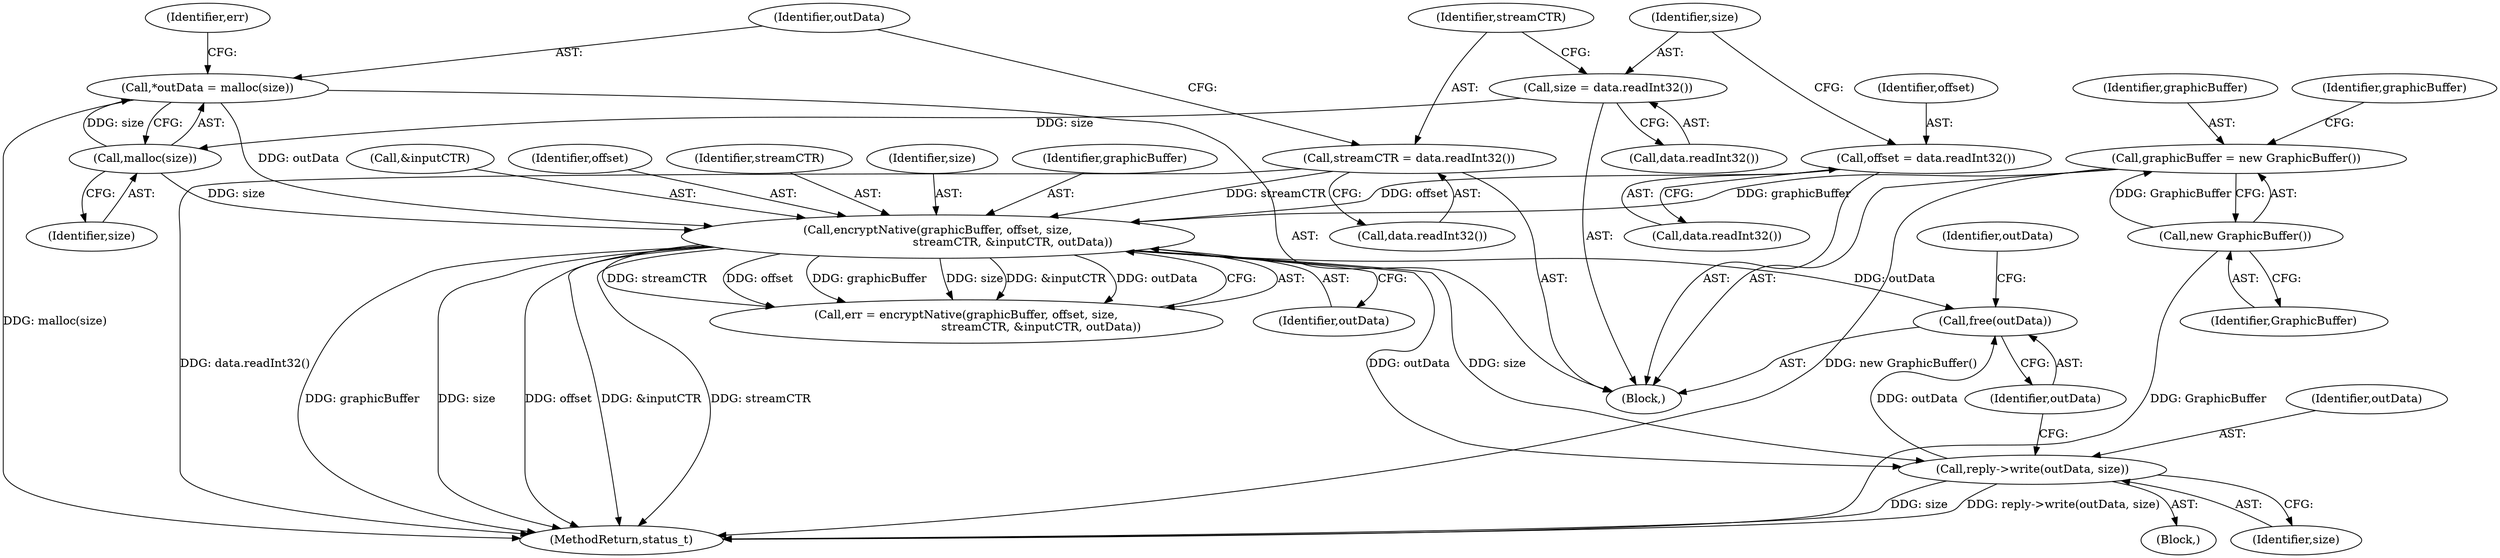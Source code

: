digraph "0_Android_c82e31a7039a03dca7b37c65b7890ba5c1e18ced@API" {
"1000306" [label="(Call,free(outData))"];
"1000303" [label="(Call,reply->write(outData, size))"];
"1000286" [label="(Call,encryptNative(graphicBuffer, offset, size,\n                                         streamCTR, &inputCTR, outData))"];
"1000258" [label="(Call,graphicBuffer = new GraphicBuffer())"];
"1000260" [label="(Call,new GraphicBuffer())"];
"1000266" [label="(Call,offset = data.readInt32())"];
"1000280" [label="(Call,malloc(size))"];
"1000270" [label="(Call,size = data.readInt32())"];
"1000274" [label="(Call,streamCTR = data.readInt32())"];
"1000278" [label="(Call,*outData = malloc(size))"];
"1000270" [label="(Call,size = data.readInt32())"];
"1000271" [label="(Identifier,size)"];
"1000266" [label="(Call,offset = data.readInt32())"];
"1000286" [label="(Call,encryptNative(graphicBuffer, offset, size,\n                                         streamCTR, &inputCTR, outData))"];
"1000268" [label="(Call,data.readInt32())"];
"1000279" [label="(Identifier,outData)"];
"1000274" [label="(Call,streamCTR = data.readInt32())"];
"1000303" [label="(Call,reply->write(outData, size))"];
"1000260" [label="(Call,new GraphicBuffer())"];
"1000304" [label="(Identifier,outData)"];
"1000285" [label="(Identifier,err)"];
"1000290" [label="(Identifier,streamCTR)"];
"1000309" [label="(Identifier,outData)"];
"1000252" [label="(Block,)"];
"1000272" [label="(Call,data.readInt32())"];
"1000275" [label="(Identifier,streamCTR)"];
"1000289" [label="(Identifier,size)"];
"1000306" [label="(Call,free(outData))"];
"1000261" [label="(Identifier,GraphicBuffer)"];
"1000307" [label="(Identifier,outData)"];
"1000305" [label="(Identifier,size)"];
"1000281" [label="(Identifier,size)"];
"1000276" [label="(Call,data.readInt32())"];
"1000287" [label="(Identifier,graphicBuffer)"];
"1000278" [label="(Call,*outData = malloc(size))"];
"1000293" [label="(Identifier,outData)"];
"1000291" [label="(Call,&inputCTR)"];
"1000259" [label="(Identifier,graphicBuffer)"];
"1000264" [label="(Identifier,graphicBuffer)"];
"1000280" [label="(Call,malloc(size))"];
"1000267" [label="(Identifier,offset)"];
"1000300" [label="(Block,)"];
"1000284" [label="(Call,err = encryptNative(graphicBuffer, offset, size,\n                                         streamCTR, &inputCTR, outData))"];
"1000401" [label="(MethodReturn,status_t)"];
"1000288" [label="(Identifier,offset)"];
"1000258" [label="(Call,graphicBuffer = new GraphicBuffer())"];
"1000306" -> "1000252"  [label="AST: "];
"1000306" -> "1000307"  [label="CFG: "];
"1000307" -> "1000306"  [label="AST: "];
"1000309" -> "1000306"  [label="CFG: "];
"1000303" -> "1000306"  [label="DDG: outData"];
"1000286" -> "1000306"  [label="DDG: outData"];
"1000303" -> "1000300"  [label="AST: "];
"1000303" -> "1000305"  [label="CFG: "];
"1000304" -> "1000303"  [label="AST: "];
"1000305" -> "1000303"  [label="AST: "];
"1000307" -> "1000303"  [label="CFG: "];
"1000303" -> "1000401"  [label="DDG: reply->write(outData, size)"];
"1000303" -> "1000401"  [label="DDG: size"];
"1000286" -> "1000303"  [label="DDG: outData"];
"1000286" -> "1000303"  [label="DDG: size"];
"1000286" -> "1000284"  [label="AST: "];
"1000286" -> "1000293"  [label="CFG: "];
"1000287" -> "1000286"  [label="AST: "];
"1000288" -> "1000286"  [label="AST: "];
"1000289" -> "1000286"  [label="AST: "];
"1000290" -> "1000286"  [label="AST: "];
"1000291" -> "1000286"  [label="AST: "];
"1000293" -> "1000286"  [label="AST: "];
"1000284" -> "1000286"  [label="CFG: "];
"1000286" -> "1000401"  [label="DDG: &inputCTR"];
"1000286" -> "1000401"  [label="DDG: streamCTR"];
"1000286" -> "1000401"  [label="DDG: graphicBuffer"];
"1000286" -> "1000401"  [label="DDG: size"];
"1000286" -> "1000401"  [label="DDG: offset"];
"1000286" -> "1000284"  [label="DDG: streamCTR"];
"1000286" -> "1000284"  [label="DDG: offset"];
"1000286" -> "1000284"  [label="DDG: graphicBuffer"];
"1000286" -> "1000284"  [label="DDG: size"];
"1000286" -> "1000284"  [label="DDG: &inputCTR"];
"1000286" -> "1000284"  [label="DDG: outData"];
"1000258" -> "1000286"  [label="DDG: graphicBuffer"];
"1000266" -> "1000286"  [label="DDG: offset"];
"1000280" -> "1000286"  [label="DDG: size"];
"1000274" -> "1000286"  [label="DDG: streamCTR"];
"1000278" -> "1000286"  [label="DDG: outData"];
"1000258" -> "1000252"  [label="AST: "];
"1000258" -> "1000260"  [label="CFG: "];
"1000259" -> "1000258"  [label="AST: "];
"1000260" -> "1000258"  [label="AST: "];
"1000264" -> "1000258"  [label="CFG: "];
"1000258" -> "1000401"  [label="DDG: new GraphicBuffer()"];
"1000260" -> "1000258"  [label="DDG: GraphicBuffer"];
"1000260" -> "1000261"  [label="CFG: "];
"1000261" -> "1000260"  [label="AST: "];
"1000260" -> "1000401"  [label="DDG: GraphicBuffer"];
"1000266" -> "1000252"  [label="AST: "];
"1000266" -> "1000268"  [label="CFG: "];
"1000267" -> "1000266"  [label="AST: "];
"1000268" -> "1000266"  [label="AST: "];
"1000271" -> "1000266"  [label="CFG: "];
"1000280" -> "1000278"  [label="AST: "];
"1000280" -> "1000281"  [label="CFG: "];
"1000281" -> "1000280"  [label="AST: "];
"1000278" -> "1000280"  [label="CFG: "];
"1000280" -> "1000278"  [label="DDG: size"];
"1000270" -> "1000280"  [label="DDG: size"];
"1000270" -> "1000252"  [label="AST: "];
"1000270" -> "1000272"  [label="CFG: "];
"1000271" -> "1000270"  [label="AST: "];
"1000272" -> "1000270"  [label="AST: "];
"1000275" -> "1000270"  [label="CFG: "];
"1000274" -> "1000252"  [label="AST: "];
"1000274" -> "1000276"  [label="CFG: "];
"1000275" -> "1000274"  [label="AST: "];
"1000276" -> "1000274"  [label="AST: "];
"1000279" -> "1000274"  [label="CFG: "];
"1000274" -> "1000401"  [label="DDG: data.readInt32()"];
"1000278" -> "1000252"  [label="AST: "];
"1000279" -> "1000278"  [label="AST: "];
"1000285" -> "1000278"  [label="CFG: "];
"1000278" -> "1000401"  [label="DDG: malloc(size)"];
}
